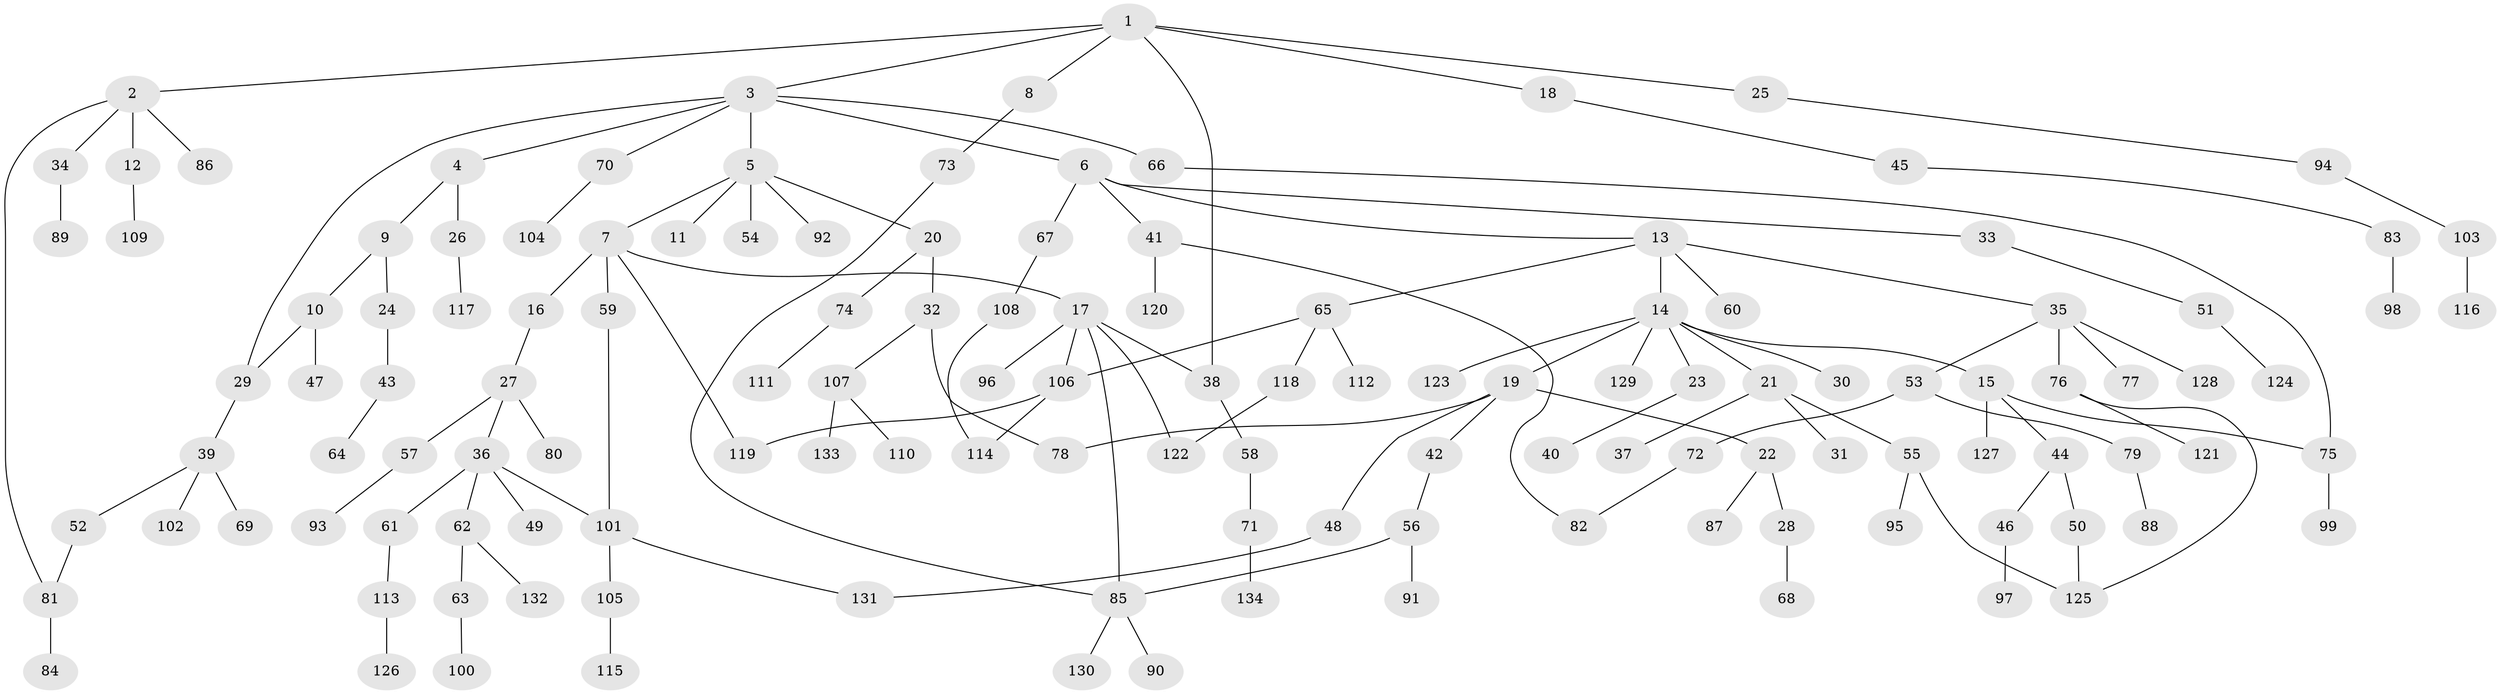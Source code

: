 // Generated by graph-tools (version 1.1) at 2025/41/03/09/25 04:41:34]
// undirected, 134 vertices, 149 edges
graph export_dot {
graph [start="1"]
  node [color=gray90,style=filled];
  1;
  2;
  3;
  4;
  5;
  6;
  7;
  8;
  9;
  10;
  11;
  12;
  13;
  14;
  15;
  16;
  17;
  18;
  19;
  20;
  21;
  22;
  23;
  24;
  25;
  26;
  27;
  28;
  29;
  30;
  31;
  32;
  33;
  34;
  35;
  36;
  37;
  38;
  39;
  40;
  41;
  42;
  43;
  44;
  45;
  46;
  47;
  48;
  49;
  50;
  51;
  52;
  53;
  54;
  55;
  56;
  57;
  58;
  59;
  60;
  61;
  62;
  63;
  64;
  65;
  66;
  67;
  68;
  69;
  70;
  71;
  72;
  73;
  74;
  75;
  76;
  77;
  78;
  79;
  80;
  81;
  82;
  83;
  84;
  85;
  86;
  87;
  88;
  89;
  90;
  91;
  92;
  93;
  94;
  95;
  96;
  97;
  98;
  99;
  100;
  101;
  102;
  103;
  104;
  105;
  106;
  107;
  108;
  109;
  110;
  111;
  112;
  113;
  114;
  115;
  116;
  117;
  118;
  119;
  120;
  121;
  122;
  123;
  124;
  125;
  126;
  127;
  128;
  129;
  130;
  131;
  132;
  133;
  134;
  1 -- 2;
  1 -- 3;
  1 -- 8;
  1 -- 18;
  1 -- 25;
  1 -- 38;
  2 -- 12;
  2 -- 34;
  2 -- 81;
  2 -- 86;
  3 -- 4;
  3 -- 5;
  3 -- 6;
  3 -- 29;
  3 -- 66;
  3 -- 70;
  4 -- 9;
  4 -- 26;
  5 -- 7;
  5 -- 11;
  5 -- 20;
  5 -- 54;
  5 -- 92;
  6 -- 13;
  6 -- 33;
  6 -- 41;
  6 -- 67;
  7 -- 16;
  7 -- 17;
  7 -- 59;
  7 -- 119;
  8 -- 73;
  9 -- 10;
  9 -- 24;
  10 -- 47;
  10 -- 29;
  12 -- 109;
  13 -- 14;
  13 -- 35;
  13 -- 60;
  13 -- 65;
  14 -- 15;
  14 -- 19;
  14 -- 21;
  14 -- 23;
  14 -- 30;
  14 -- 123;
  14 -- 129;
  15 -- 44;
  15 -- 75;
  15 -- 127;
  16 -- 27;
  17 -- 96;
  17 -- 122;
  17 -- 85;
  17 -- 106;
  17 -- 38;
  18 -- 45;
  19 -- 22;
  19 -- 42;
  19 -- 48;
  19 -- 78;
  20 -- 32;
  20 -- 74;
  21 -- 31;
  21 -- 37;
  21 -- 55;
  22 -- 28;
  22 -- 87;
  23 -- 40;
  24 -- 43;
  25 -- 94;
  26 -- 117;
  27 -- 36;
  27 -- 57;
  27 -- 80;
  28 -- 68;
  29 -- 39;
  32 -- 107;
  32 -- 78;
  33 -- 51;
  34 -- 89;
  35 -- 53;
  35 -- 76;
  35 -- 77;
  35 -- 128;
  36 -- 49;
  36 -- 61;
  36 -- 62;
  36 -- 101;
  38 -- 58;
  39 -- 52;
  39 -- 69;
  39 -- 102;
  41 -- 120;
  41 -- 82;
  42 -- 56;
  43 -- 64;
  44 -- 46;
  44 -- 50;
  45 -- 83;
  46 -- 97;
  48 -- 131;
  50 -- 125;
  51 -- 124;
  52 -- 81;
  53 -- 72;
  53 -- 79;
  55 -- 95;
  55 -- 125;
  56 -- 91;
  56 -- 85;
  57 -- 93;
  58 -- 71;
  59 -- 101;
  61 -- 113;
  62 -- 63;
  62 -- 132;
  63 -- 100;
  65 -- 106;
  65 -- 112;
  65 -- 118;
  66 -- 75;
  67 -- 108;
  70 -- 104;
  71 -- 134;
  72 -- 82;
  73 -- 85;
  74 -- 111;
  75 -- 99;
  76 -- 121;
  76 -- 125;
  79 -- 88;
  81 -- 84;
  83 -- 98;
  85 -- 90;
  85 -- 130;
  94 -- 103;
  101 -- 105;
  101 -- 131;
  103 -- 116;
  105 -- 115;
  106 -- 119;
  106 -- 114;
  107 -- 110;
  107 -- 133;
  108 -- 114;
  113 -- 126;
  118 -- 122;
}
